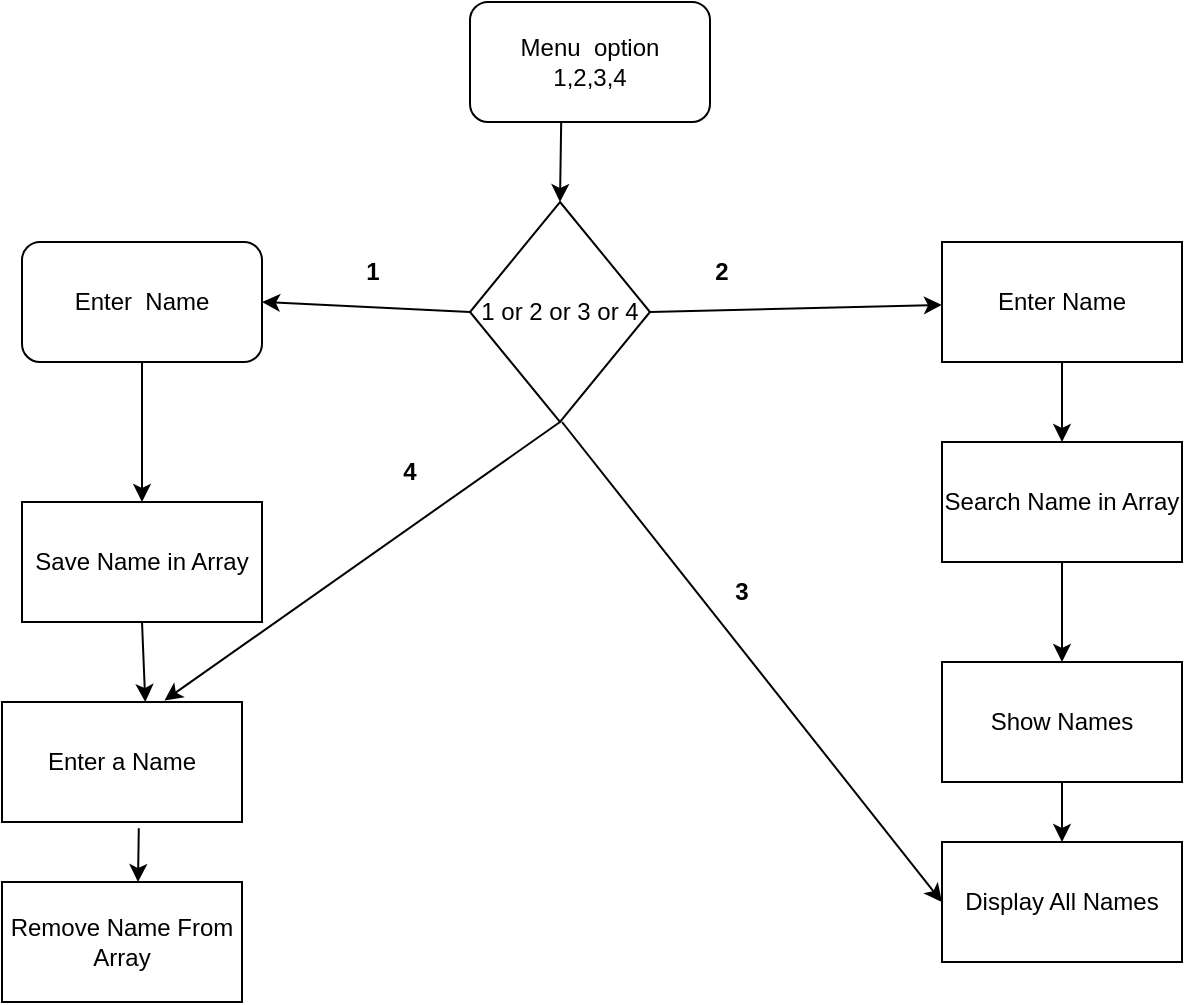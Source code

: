 <mxfile version="20.8.18" type="device"><diagram name="Page-1" id="HXJ4xDHSgeHhOPwjjEbT"><mxGraphModel dx="1050" dy="1742" grid="1" gridSize="10" guides="1" tooltips="1" connect="1" arrows="1" fold="1" page="1" pageScale="1" pageWidth="827" pageHeight="1169" math="0" shadow="0"><root><mxCell id="0"/><mxCell id="1" parent="0"/><mxCell id="IRrEv1XoFpMbGu-Xw_h1-4" value="1 or 2 or 3 or 4" style="rhombus;whiteSpace=wrap;html=1;" vertex="1" parent="1"><mxGeometry x="354" y="90" width="90" height="110" as="geometry"/></mxCell><mxCell id="IRrEv1XoFpMbGu-Xw_h1-6" value="Enter Name" style="rounded=0;whiteSpace=wrap;html=1;" vertex="1" parent="1"><mxGeometry x="590" y="110" width="120" height="60" as="geometry"/></mxCell><mxCell id="IRrEv1XoFpMbGu-Xw_h1-7" value="Enter&amp;nbsp; Name" style="rounded=1;whiteSpace=wrap;html=1;" vertex="1" parent="1"><mxGeometry x="130" y="110" width="120" height="60" as="geometry"/></mxCell><mxCell id="IRrEv1XoFpMbGu-Xw_h1-8" value="Save Name in Array" style="rounded=0;whiteSpace=wrap;html=1;" vertex="1" parent="1"><mxGeometry x="130" y="240" width="120" height="60" as="geometry"/></mxCell><mxCell id="IRrEv1XoFpMbGu-Xw_h1-9" value="Enter a Name" style="rounded=0;whiteSpace=wrap;html=1;" vertex="1" parent="1"><mxGeometry x="120" y="340" width="120" height="60" as="geometry"/></mxCell><mxCell id="IRrEv1XoFpMbGu-Xw_h1-10" value="Search Name in Array" style="rounded=0;whiteSpace=wrap;html=1;" vertex="1" parent="1"><mxGeometry x="590" y="210" width="120" height="60" as="geometry"/></mxCell><mxCell id="IRrEv1XoFpMbGu-Xw_h1-11" value="Show Names" style="rounded=0;whiteSpace=wrap;html=1;" vertex="1" parent="1"><mxGeometry x="590" y="320" width="120" height="60" as="geometry"/></mxCell><mxCell id="IRrEv1XoFpMbGu-Xw_h1-12" value="Display All Names" style="rounded=0;whiteSpace=wrap;html=1;" vertex="1" parent="1"><mxGeometry x="590" y="410" width="120" height="60" as="geometry"/></mxCell><mxCell id="IRrEv1XoFpMbGu-Xw_h1-20" value="Menu&amp;nbsp; option&lt;br&gt;1,2,3,4" style="rounded=1;whiteSpace=wrap;html=1;" vertex="1" parent="1"><mxGeometry x="354" y="-10" width="120" height="60" as="geometry"/></mxCell><mxCell id="IRrEv1XoFpMbGu-Xw_h1-22" value="Remove Name From Array" style="rounded=0;whiteSpace=wrap;html=1;" vertex="1" parent="1"><mxGeometry x="120" y="430" width="120" height="60" as="geometry"/></mxCell><mxCell id="IRrEv1XoFpMbGu-Xw_h1-24" value="" style="endArrow=classic;html=1;rounded=0;entryX=0.5;entryY=0;entryDx=0;entryDy=0;" edge="1" parent="1" source="IRrEv1XoFpMbGu-Xw_h1-7" target="IRrEv1XoFpMbGu-Xw_h1-8"><mxGeometry width="50" height="50" relative="1" as="geometry"><mxPoint x="150" y="230" as="sourcePoint"/><mxPoint x="200" y="180" as="targetPoint"/></mxGeometry></mxCell><mxCell id="IRrEv1XoFpMbGu-Xw_h1-25" value="" style="endArrow=classic;html=1;rounded=0;entryX=0.597;entryY=0;entryDx=0;entryDy=0;entryPerimeter=0;exitX=0.5;exitY=1;exitDx=0;exitDy=0;" edge="1" parent="1" source="IRrEv1XoFpMbGu-Xw_h1-8" target="IRrEv1XoFpMbGu-Xw_h1-9"><mxGeometry width="50" height="50" relative="1" as="geometry"><mxPoint x="165" y="330" as="sourcePoint"/><mxPoint x="215" y="280" as="targetPoint"/></mxGeometry></mxCell><mxCell id="IRrEv1XoFpMbGu-Xw_h1-26" value="" style="endArrow=classic;html=1;rounded=0;exitX=0.57;exitY=1.053;exitDx=0;exitDy=0;exitPerimeter=0;" edge="1" parent="1" source="IRrEv1XoFpMbGu-Xw_h1-9"><mxGeometry width="50" height="50" relative="1" as="geometry"><mxPoint x="150" y="440" as="sourcePoint"/><mxPoint x="188" y="430" as="targetPoint"/></mxGeometry></mxCell><mxCell id="IRrEv1XoFpMbGu-Xw_h1-27" value="" style="endArrow=classic;html=1;rounded=0;entryX=0;entryY=0.5;entryDx=0;entryDy=0;" edge="1" parent="1" target="IRrEv1XoFpMbGu-Xw_h1-12"><mxGeometry width="50" height="50" relative="1" as="geometry"><mxPoint x="400" y="200" as="sourcePoint"/><mxPoint x="440" y="220" as="targetPoint"/></mxGeometry></mxCell><mxCell id="IRrEv1XoFpMbGu-Xw_h1-28" value="" style="endArrow=classic;html=1;rounded=0;exitX=0.5;exitY=1;exitDx=0;exitDy=0;entryX=0.677;entryY=-0.013;entryDx=0;entryDy=0;entryPerimeter=0;" edge="1" parent="1" source="IRrEv1XoFpMbGu-Xw_h1-4" target="IRrEv1XoFpMbGu-Xw_h1-9"><mxGeometry width="50" height="50" relative="1" as="geometry"><mxPoint x="390" y="270" as="sourcePoint"/><mxPoint x="440" y="220" as="targetPoint"/></mxGeometry></mxCell><mxCell id="IRrEv1XoFpMbGu-Xw_h1-29" value="" style="endArrow=classic;html=1;rounded=0;entryX=0.5;entryY=0;entryDx=0;entryDy=0;exitX=0.38;exitY=0.993;exitDx=0;exitDy=0;exitPerimeter=0;" edge="1" parent="1" source="IRrEv1XoFpMbGu-Xw_h1-20" target="IRrEv1XoFpMbGu-Xw_h1-4"><mxGeometry width="50" height="50" relative="1" as="geometry"><mxPoint x="400" y="60" as="sourcePoint"/><mxPoint x="480" y="50" as="targetPoint"/></mxGeometry></mxCell><mxCell id="IRrEv1XoFpMbGu-Xw_h1-30" value="" style="endArrow=classic;html=1;rounded=0;exitX=1;exitY=0.5;exitDx=0;exitDy=0;" edge="1" parent="1" source="IRrEv1XoFpMbGu-Xw_h1-4" target="IRrEv1XoFpMbGu-Xw_h1-6"><mxGeometry width="50" height="50" relative="1" as="geometry"><mxPoint x="480" y="160" as="sourcePoint"/><mxPoint x="530" y="110" as="targetPoint"/></mxGeometry></mxCell><mxCell id="IRrEv1XoFpMbGu-Xw_h1-32" value="" style="endArrow=classic;html=1;rounded=0;entryX=1;entryY=0.5;entryDx=0;entryDy=0;exitX=0;exitY=0.5;exitDx=0;exitDy=0;" edge="1" parent="1" source="IRrEv1XoFpMbGu-Xw_h1-4" target="IRrEv1XoFpMbGu-Xw_h1-7"><mxGeometry width="50" height="50" relative="1" as="geometry"><mxPoint x="350" y="143" as="sourcePoint"/><mxPoint x="240" y="142.5" as="targetPoint"/></mxGeometry></mxCell><mxCell id="IRrEv1XoFpMbGu-Xw_h1-33" value="" style="endArrow=classic;html=1;rounded=0;exitX=0.5;exitY=1;exitDx=0;exitDy=0;entryX=0.5;entryY=0;entryDx=0;entryDy=0;" edge="1" parent="1" source="IRrEv1XoFpMbGu-Xw_h1-6" target="IRrEv1XoFpMbGu-Xw_h1-10"><mxGeometry width="50" height="50" relative="1" as="geometry"><mxPoint x="610" y="220" as="sourcePoint"/><mxPoint x="660" y="170" as="targetPoint"/></mxGeometry></mxCell><mxCell id="IRrEv1XoFpMbGu-Xw_h1-34" value="" style="endArrow=classic;html=1;rounded=0;exitX=0.5;exitY=1;exitDx=0;exitDy=0;entryX=0.5;entryY=0;entryDx=0;entryDy=0;" edge="1" parent="1" source="IRrEv1XoFpMbGu-Xw_h1-10" target="IRrEv1XoFpMbGu-Xw_h1-11"><mxGeometry width="50" height="50" relative="1" as="geometry"><mxPoint x="630" y="330" as="sourcePoint"/><mxPoint x="680" y="310" as="targetPoint"/></mxGeometry></mxCell><mxCell id="IRrEv1XoFpMbGu-Xw_h1-35" value="" style="endArrow=classic;html=1;rounded=0;entryX=0.5;entryY=0;entryDx=0;entryDy=0;" edge="1" parent="1" source="IRrEv1XoFpMbGu-Xw_h1-11" target="IRrEv1XoFpMbGu-Xw_h1-12"><mxGeometry width="50" height="50" relative="1" as="geometry"><mxPoint x="620" y="440" as="sourcePoint"/><mxPoint x="670" y="390" as="targetPoint"/></mxGeometry></mxCell><mxCell id="IRrEv1XoFpMbGu-Xw_h1-38" value="1" style="text;html=1;align=center;verticalAlign=middle;resizable=0;points=[];autosize=1;strokeColor=none;fillColor=none;fontStyle=1" vertex="1" parent="1"><mxGeometry x="290" y="110" width="30" height="30" as="geometry"/></mxCell><mxCell id="IRrEv1XoFpMbGu-Xw_h1-39" value="2" style="text;html=1;strokeColor=none;fillColor=none;align=center;verticalAlign=middle;whiteSpace=wrap;rounded=0;fontStyle=1" vertex="1" parent="1"><mxGeometry x="450" y="110" width="60" height="30" as="geometry"/></mxCell><mxCell id="IRrEv1XoFpMbGu-Xw_h1-40" value="3" style="text;html=1;strokeColor=none;fillColor=none;align=center;verticalAlign=middle;whiteSpace=wrap;rounded=0;fontStyle=1" vertex="1" parent="1"><mxGeometry x="460" y="270" width="60" height="30" as="geometry"/></mxCell><mxCell id="IRrEv1XoFpMbGu-Xw_h1-41" value="4" style="text;html=1;strokeColor=none;fillColor=none;align=center;verticalAlign=middle;whiteSpace=wrap;rounded=0;fontStyle=1" vertex="1" parent="1"><mxGeometry x="294" y="210" width="60" height="30" as="geometry"/></mxCell></root></mxGraphModel></diagram></mxfile>